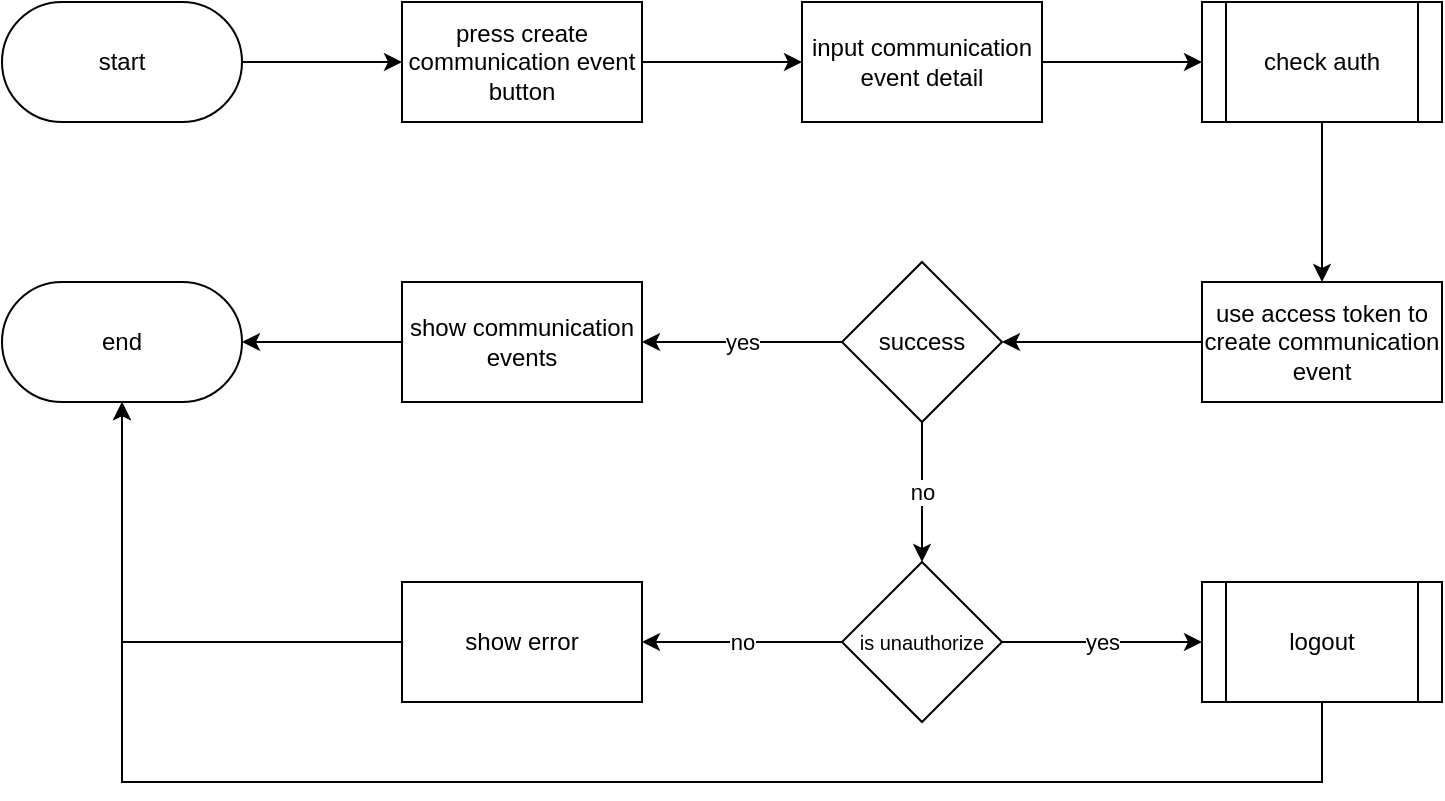 <mxfile version="28.1.2" pages="8">
  <diagram name="1 create communication event" id="m7Yng0EXJA9HZXMEzpOx">
    <mxGraphModel dx="1042" dy="626" grid="1" gridSize="10" guides="1" tooltips="1" connect="1" arrows="1" fold="1" page="1" pageScale="1" pageWidth="827" pageHeight="1169" math="0" shadow="0">
      <root>
        <mxCell id="fyy8SqprNCmXYm2Urojl-0" />
        <mxCell id="fyy8SqprNCmXYm2Urojl-1" parent="fyy8SqprNCmXYm2Urojl-0" />
        <mxCell id="fyy8SqprNCmXYm2Urojl-2" value="" style="edgeStyle=orthogonalEdgeStyle;rounded=0;orthogonalLoop=1;jettySize=auto;html=1;" parent="fyy8SqprNCmXYm2Urojl-1" source="fyy8SqprNCmXYm2Urojl-3" target="fyy8SqprNCmXYm2Urojl-6" edge="1">
          <mxGeometry relative="1" as="geometry" />
        </mxCell>
        <mxCell id="fyy8SqprNCmXYm2Urojl-3" value="start" style="rounded=1;whiteSpace=wrap;html=1;arcSize=50;" parent="fyy8SqprNCmXYm2Urojl-1" vertex="1">
          <mxGeometry x="20" y="30" width="120" height="60" as="geometry" />
        </mxCell>
        <mxCell id="fyy8SqprNCmXYm2Urojl-4" value="end" style="rounded=1;whiteSpace=wrap;html=1;arcSize=50;" parent="fyy8SqprNCmXYm2Urojl-1" vertex="1">
          <mxGeometry x="20" y="170" width="120" height="60" as="geometry" />
        </mxCell>
        <mxCell id="fyy8SqprNCmXYm2Urojl-5" value="" style="edgeStyle=orthogonalEdgeStyle;rounded=0;orthogonalLoop=1;jettySize=auto;html=1;" parent="fyy8SqprNCmXYm2Urojl-1" source="fyy8SqprNCmXYm2Urojl-6" target="fyy8SqprNCmXYm2Urojl-8" edge="1">
          <mxGeometry relative="1" as="geometry" />
        </mxCell>
        <mxCell id="fyy8SqprNCmXYm2Urojl-6" value="press create communication event button" style="whiteSpace=wrap;html=1;rounded=0;arcSize=50;" parent="fyy8SqprNCmXYm2Urojl-1" vertex="1">
          <mxGeometry x="220" y="30" width="120" height="60" as="geometry" />
        </mxCell>
        <mxCell id="fyy8SqprNCmXYm2Urojl-7" value="" style="edgeStyle=orthogonalEdgeStyle;rounded=0;orthogonalLoop=1;jettySize=auto;html=1;" parent="fyy8SqprNCmXYm2Urojl-1" source="fyy8SqprNCmXYm2Urojl-8" target="fyy8SqprNCmXYm2Urojl-10" edge="1">
          <mxGeometry relative="1" as="geometry" />
        </mxCell>
        <mxCell id="fyy8SqprNCmXYm2Urojl-8" value="input communication event detail" style="whiteSpace=wrap;html=1;rounded=0;arcSize=50;" parent="fyy8SqprNCmXYm2Urojl-1" vertex="1">
          <mxGeometry x="420" y="30" width="120" height="60" as="geometry" />
        </mxCell>
        <mxCell id="fyy8SqprNCmXYm2Urojl-9" value="" style="edgeStyle=orthogonalEdgeStyle;rounded=0;orthogonalLoop=1;jettySize=auto;html=1;" parent="fyy8SqprNCmXYm2Urojl-1" source="fyy8SqprNCmXYm2Urojl-10" target="fyy8SqprNCmXYm2Urojl-12" edge="1">
          <mxGeometry relative="1" as="geometry" />
        </mxCell>
        <mxCell id="fyy8SqprNCmXYm2Urojl-10" value="check auth" style="shape=process;whiteSpace=wrap;html=1;backgroundOutline=1;" parent="fyy8SqprNCmXYm2Urojl-1" vertex="1">
          <mxGeometry x="620" y="30" width="120" height="60" as="geometry" />
        </mxCell>
        <mxCell id="fyy8SqprNCmXYm2Urojl-11" value="" style="edgeStyle=orthogonalEdgeStyle;rounded=0;orthogonalLoop=1;jettySize=auto;html=1;" parent="fyy8SqprNCmXYm2Urojl-1" source="fyy8SqprNCmXYm2Urojl-12" target="fyy8SqprNCmXYm2Urojl-15" edge="1">
          <mxGeometry relative="1" as="geometry" />
        </mxCell>
        <mxCell id="fyy8SqprNCmXYm2Urojl-12" value="use access token to create communication event" style="whiteSpace=wrap;html=1;" parent="fyy8SqprNCmXYm2Urojl-1" vertex="1">
          <mxGeometry x="620" y="170" width="120" height="60" as="geometry" />
        </mxCell>
        <mxCell id="fyy8SqprNCmXYm2Urojl-13" value="yes" style="edgeStyle=orthogonalEdgeStyle;rounded=0;orthogonalLoop=1;jettySize=auto;html=1;" parent="fyy8SqprNCmXYm2Urojl-1" source="fyy8SqprNCmXYm2Urojl-15" target="fyy8SqprNCmXYm2Urojl-17" edge="1">
          <mxGeometry relative="1" as="geometry" />
        </mxCell>
        <mxCell id="fyy8SqprNCmXYm2Urojl-14" value="no" style="edgeStyle=orthogonalEdgeStyle;rounded=0;orthogonalLoop=1;jettySize=auto;html=1;" parent="fyy8SqprNCmXYm2Urojl-1" source="fyy8SqprNCmXYm2Urojl-15" target="fyy8SqprNCmXYm2Urojl-20" edge="1">
          <mxGeometry relative="1" as="geometry">
            <mxPoint x="480" y="310" as="targetPoint" />
          </mxGeometry>
        </mxCell>
        <mxCell id="fyy8SqprNCmXYm2Urojl-15" value="success" style="rhombus;whiteSpace=wrap;html=1;" parent="fyy8SqprNCmXYm2Urojl-1" vertex="1">
          <mxGeometry x="440" y="160" width="80" height="80" as="geometry" />
        </mxCell>
        <mxCell id="fyy8SqprNCmXYm2Urojl-16" style="edgeStyle=orthogonalEdgeStyle;rounded=0;orthogonalLoop=1;jettySize=auto;html=1;" parent="fyy8SqprNCmXYm2Urojl-1" source="fyy8SqprNCmXYm2Urojl-17" target="fyy8SqprNCmXYm2Urojl-4" edge="1">
          <mxGeometry relative="1" as="geometry" />
        </mxCell>
        <mxCell id="fyy8SqprNCmXYm2Urojl-17" value="show communication events" style="rounded=0;whiteSpace=wrap;html=1;" parent="fyy8SqprNCmXYm2Urojl-1" vertex="1">
          <mxGeometry x="220" y="170" width="120" height="60" as="geometry" />
        </mxCell>
        <mxCell id="fyy8SqprNCmXYm2Urojl-18" value="no" style="edgeStyle=orthogonalEdgeStyle;rounded=0;orthogonalLoop=1;jettySize=auto;html=1;" parent="fyy8SqprNCmXYm2Urojl-1" source="fyy8SqprNCmXYm2Urojl-20" target="fyy8SqprNCmXYm2Urojl-24" edge="1">
          <mxGeometry relative="1" as="geometry">
            <mxPoint x="320" y="350" as="targetPoint" />
          </mxGeometry>
        </mxCell>
        <mxCell id="fyy8SqprNCmXYm2Urojl-19" value="yes" style="edgeStyle=orthogonalEdgeStyle;rounded=0;orthogonalLoop=1;jettySize=auto;html=1;" parent="fyy8SqprNCmXYm2Urojl-1" source="fyy8SqprNCmXYm2Urojl-20" target="fyy8SqprNCmXYm2Urojl-22" edge="1">
          <mxGeometry relative="1" as="geometry">
            <mxPoint x="480" y="460" as="targetPoint" />
          </mxGeometry>
        </mxCell>
        <mxCell id="fyy8SqprNCmXYm2Urojl-20" value="&lt;font style=&quot;font-size: 10px;&quot;&gt;is unauthorize&lt;/font&gt;" style="rhombus;whiteSpace=wrap;html=1;" parent="fyy8SqprNCmXYm2Urojl-1" vertex="1">
          <mxGeometry x="440" y="310" width="80" height="80" as="geometry" />
        </mxCell>
        <mxCell id="fyy8SqprNCmXYm2Urojl-21" style="edgeStyle=orthogonalEdgeStyle;rounded=0;orthogonalLoop=1;jettySize=auto;html=1;" parent="fyy8SqprNCmXYm2Urojl-1" source="fyy8SqprNCmXYm2Urojl-22" target="fyy8SqprNCmXYm2Urojl-4" edge="1">
          <mxGeometry relative="1" as="geometry">
            <Array as="points">
              <mxPoint x="680" y="420" />
              <mxPoint x="80" y="420" />
            </Array>
          </mxGeometry>
        </mxCell>
        <mxCell id="fyy8SqprNCmXYm2Urojl-22" value="logout" style="shape=process;whiteSpace=wrap;html=1;backgroundOutline=1;" parent="fyy8SqprNCmXYm2Urojl-1" vertex="1">
          <mxGeometry x="620" y="320" width="120" height="60" as="geometry" />
        </mxCell>
        <mxCell id="fyy8SqprNCmXYm2Urojl-23" style="edgeStyle=orthogonalEdgeStyle;rounded=0;orthogonalLoop=1;jettySize=auto;html=1;" parent="fyy8SqprNCmXYm2Urojl-1" source="fyy8SqprNCmXYm2Urojl-24" target="fyy8SqprNCmXYm2Urojl-4" edge="1">
          <mxGeometry relative="1" as="geometry" />
        </mxCell>
        <mxCell id="fyy8SqprNCmXYm2Urojl-24" value="show error" style="rounded=0;whiteSpace=wrap;html=1;" parent="fyy8SqprNCmXYm2Urojl-1" vertex="1">
          <mxGeometry x="220" y="320" width="120" height="60" as="geometry" />
        </mxCell>
      </root>
    </mxGraphModel>
  </diagram>
  <diagram name="2 read communication events" id="e4UpjBRP90ihVO5HE0Sp">
    <mxGraphModel dx="1042" dy="626" grid="1" gridSize="10" guides="1" tooltips="1" connect="1" arrows="1" fold="1" page="1" pageScale="1" pageWidth="827" pageHeight="1169" math="0" shadow="0">
      <root>
        <mxCell id="pFDuo_NF6HeRQPMXjHqP-0" />
        <mxCell id="pFDuo_NF6HeRQPMXjHqP-1" parent="pFDuo_NF6HeRQPMXjHqP-0" />
        <mxCell id="pFDuo_NF6HeRQPMXjHqP-2" value="" style="edgeStyle=orthogonalEdgeStyle;rounded=0;orthogonalLoop=1;jettySize=auto;html=1;" parent="pFDuo_NF6HeRQPMXjHqP-1" source="pFDuo_NF6HeRQPMXjHqP-3" target="pFDuo_NF6HeRQPMXjHqP-6" edge="1">
          <mxGeometry relative="1" as="geometry" />
        </mxCell>
        <mxCell id="pFDuo_NF6HeRQPMXjHqP-3" value="start" style="rounded=1;whiteSpace=wrap;html=1;arcSize=50;" parent="pFDuo_NF6HeRQPMXjHqP-1" vertex="1">
          <mxGeometry x="20" y="20" width="120" height="60" as="geometry" />
        </mxCell>
        <mxCell id="pFDuo_NF6HeRQPMXjHqP-4" value="end" style="rounded=1;whiteSpace=wrap;html=1;arcSize=50;" parent="pFDuo_NF6HeRQPMXjHqP-1" vertex="1">
          <mxGeometry x="20" y="160" width="120" height="60" as="geometry" />
        </mxCell>
        <mxCell id="pFDuo_NF6HeRQPMXjHqP-5" value="" style="edgeStyle=orthogonalEdgeStyle;rounded=0;orthogonalLoop=1;jettySize=auto;html=1;" parent="pFDuo_NF6HeRQPMXjHqP-1" source="pFDuo_NF6HeRQPMXjHqP-6" target="pFDuo_NF6HeRQPMXjHqP-8" edge="1">
          <mxGeometry relative="1" as="geometry" />
        </mxCell>
        <mxCell id="pFDuo_NF6HeRQPMXjHqP-6" value="check auth" style="shape=process;whiteSpace=wrap;html=1;backgroundOutline=1;" parent="pFDuo_NF6HeRQPMXjHqP-1" vertex="1">
          <mxGeometry x="200" y="20" width="120" height="60" as="geometry" />
        </mxCell>
        <mxCell id="pFDuo_NF6HeRQPMXjHqP-7" value="" style="edgeStyle=orthogonalEdgeStyle;rounded=0;orthogonalLoop=1;jettySize=auto;html=1;" parent="pFDuo_NF6HeRQPMXjHqP-1" source="pFDuo_NF6HeRQPMXjHqP-8" target="pFDuo_NF6HeRQPMXjHqP-11" edge="1">
          <mxGeometry relative="1" as="geometry" />
        </mxCell>
        <mxCell id="pFDuo_NF6HeRQPMXjHqP-8" value="use access token to get communication events" style="whiteSpace=wrap;html=1;" parent="pFDuo_NF6HeRQPMXjHqP-1" vertex="1">
          <mxGeometry x="400" y="20" width="120" height="60" as="geometry" />
        </mxCell>
        <mxCell id="pFDuo_NF6HeRQPMXjHqP-9" value="no" style="edgeStyle=orthogonalEdgeStyle;rounded=0;orthogonalLoop=1;jettySize=auto;html=1;" parent="pFDuo_NF6HeRQPMXjHqP-1" source="pFDuo_NF6HeRQPMXjHqP-11" target="pFDuo_NF6HeRQPMXjHqP-13" edge="1">
          <mxGeometry relative="1" as="geometry" />
        </mxCell>
        <mxCell id="pFDuo_NF6HeRQPMXjHqP-10" value="yes" style="edgeStyle=orthogonalEdgeStyle;rounded=0;orthogonalLoop=1;jettySize=auto;html=1;" parent="pFDuo_NF6HeRQPMXjHqP-1" source="pFDuo_NF6HeRQPMXjHqP-11" target="pFDuo_NF6HeRQPMXjHqP-15" edge="1">
          <mxGeometry relative="1" as="geometry" />
        </mxCell>
        <mxCell id="pFDuo_NF6HeRQPMXjHqP-11" value="is success" style="rhombus;whiteSpace=wrap;html=1;" parent="pFDuo_NF6HeRQPMXjHqP-1" vertex="1">
          <mxGeometry x="420" y="150" width="80" height="80" as="geometry" />
        </mxCell>
        <mxCell id="pFDuo_NF6HeRQPMXjHqP-12" style="edgeStyle=orthogonalEdgeStyle;rounded=0;orthogonalLoop=1;jettySize=auto;html=1;" parent="pFDuo_NF6HeRQPMXjHqP-1" source="pFDuo_NF6HeRQPMXjHqP-13" target="pFDuo_NF6HeRQPMXjHqP-4" edge="1">
          <mxGeometry relative="1" as="geometry">
            <Array as="points">
              <mxPoint x="620" y="260" />
              <mxPoint x="80" y="260" />
            </Array>
          </mxGeometry>
        </mxCell>
        <mxCell id="pFDuo_NF6HeRQPMXjHqP-13" value="show error" style="whiteSpace=wrap;html=1;" parent="pFDuo_NF6HeRQPMXjHqP-1" vertex="1">
          <mxGeometry x="560" y="160" width="120" height="60" as="geometry" />
        </mxCell>
        <mxCell id="pFDuo_NF6HeRQPMXjHqP-14" style="edgeStyle=orthogonalEdgeStyle;rounded=0;orthogonalLoop=1;jettySize=auto;html=1;" parent="pFDuo_NF6HeRQPMXjHqP-1" source="pFDuo_NF6HeRQPMXjHqP-15" target="pFDuo_NF6HeRQPMXjHqP-4" edge="1">
          <mxGeometry relative="1" as="geometry" />
        </mxCell>
        <mxCell id="pFDuo_NF6HeRQPMXjHqP-15" value="show communication events" style="whiteSpace=wrap;html=1;" parent="pFDuo_NF6HeRQPMXjHqP-1" vertex="1">
          <mxGeometry x="200" y="160" width="120" height="60" as="geometry" />
        </mxCell>
      </root>
    </mxGraphModel>
  </diagram>
  <diagram name="3 update communication event" id="EqpJ2SRbPs0ACMfEXuLG">
    <mxGraphModel dx="1042" dy="626" grid="1" gridSize="10" guides="1" tooltips="1" connect="1" arrows="1" fold="1" page="1" pageScale="1" pageWidth="827" pageHeight="1169" math="0" shadow="0">
      <root>
        <mxCell id="pIjhXhE3gDOz_BYHJKuz-0" />
        <mxCell id="pIjhXhE3gDOz_BYHJKuz-1" parent="pIjhXhE3gDOz_BYHJKuz-0" />
        <mxCell id="pIjhXhE3gDOz_BYHJKuz-2" value="" style="edgeStyle=orthogonalEdgeStyle;rounded=0;orthogonalLoop=1;jettySize=auto;html=1;" parent="pIjhXhE3gDOz_BYHJKuz-1" source="pIjhXhE3gDOz_BYHJKuz-3" target="pIjhXhE3gDOz_BYHJKuz-6" edge="1">
          <mxGeometry relative="1" as="geometry" />
        </mxCell>
        <mxCell id="pIjhXhE3gDOz_BYHJKuz-3" value="start" style="rounded=1;whiteSpace=wrap;html=1;arcSize=50;" parent="pIjhXhE3gDOz_BYHJKuz-1" vertex="1">
          <mxGeometry x="20" y="30" width="120" height="60" as="geometry" />
        </mxCell>
        <mxCell id="pIjhXhE3gDOz_BYHJKuz-4" value="end" style="rounded=1;whiteSpace=wrap;html=1;arcSize=50;" parent="pIjhXhE3gDOz_BYHJKuz-1" vertex="1">
          <mxGeometry x="20" y="170" width="120" height="60" as="geometry" />
        </mxCell>
        <mxCell id="pIjhXhE3gDOz_BYHJKuz-5" value="" style="edgeStyle=orthogonalEdgeStyle;rounded=0;orthogonalLoop=1;jettySize=auto;html=1;" parent="pIjhXhE3gDOz_BYHJKuz-1" source="pIjhXhE3gDOz_BYHJKuz-6" target="pIjhXhE3gDOz_BYHJKuz-8" edge="1">
          <mxGeometry relative="1" as="geometry" />
        </mxCell>
        <mxCell id="pIjhXhE3gDOz_BYHJKuz-6" value="press update communication event button" style="whiteSpace=wrap;html=1;rounded=0;arcSize=50;" parent="pIjhXhE3gDOz_BYHJKuz-1" vertex="1">
          <mxGeometry x="220" y="30" width="120" height="60" as="geometry" />
        </mxCell>
        <mxCell id="pIjhXhE3gDOz_BYHJKuz-7" value="" style="edgeStyle=orthogonalEdgeStyle;rounded=0;orthogonalLoop=1;jettySize=auto;html=1;" parent="pIjhXhE3gDOz_BYHJKuz-1" source="pIjhXhE3gDOz_BYHJKuz-8" target="pIjhXhE3gDOz_BYHJKuz-10" edge="1">
          <mxGeometry relative="1" as="geometry" />
        </mxCell>
        <mxCell id="pIjhXhE3gDOz_BYHJKuz-8" value="update communication event detail" style="whiteSpace=wrap;html=1;rounded=0;arcSize=50;" parent="pIjhXhE3gDOz_BYHJKuz-1" vertex="1">
          <mxGeometry x="420" y="30" width="120" height="60" as="geometry" />
        </mxCell>
        <mxCell id="pIjhXhE3gDOz_BYHJKuz-9" value="" style="edgeStyle=orthogonalEdgeStyle;rounded=0;orthogonalLoop=1;jettySize=auto;html=1;" parent="pIjhXhE3gDOz_BYHJKuz-1" source="pIjhXhE3gDOz_BYHJKuz-10" target="pIjhXhE3gDOz_BYHJKuz-12" edge="1">
          <mxGeometry relative="1" as="geometry" />
        </mxCell>
        <mxCell id="pIjhXhE3gDOz_BYHJKuz-10" value="check auth" style="shape=process;whiteSpace=wrap;html=1;backgroundOutline=1;" parent="pIjhXhE3gDOz_BYHJKuz-1" vertex="1">
          <mxGeometry x="620" y="30" width="120" height="60" as="geometry" />
        </mxCell>
        <mxCell id="pIjhXhE3gDOz_BYHJKuz-11" value="" style="edgeStyle=orthogonalEdgeStyle;rounded=0;orthogonalLoop=1;jettySize=auto;html=1;" parent="pIjhXhE3gDOz_BYHJKuz-1" source="pIjhXhE3gDOz_BYHJKuz-12" target="pIjhXhE3gDOz_BYHJKuz-15" edge="1">
          <mxGeometry relative="1" as="geometry" />
        </mxCell>
        <mxCell id="pIjhXhE3gDOz_BYHJKuz-12" value="use access token to update communication event" style="whiteSpace=wrap;html=1;" parent="pIjhXhE3gDOz_BYHJKuz-1" vertex="1">
          <mxGeometry x="620" y="170" width="120" height="60" as="geometry" />
        </mxCell>
        <mxCell id="pIjhXhE3gDOz_BYHJKuz-13" value="yes" style="edgeStyle=orthogonalEdgeStyle;rounded=0;orthogonalLoop=1;jettySize=auto;html=1;" parent="pIjhXhE3gDOz_BYHJKuz-1" source="pIjhXhE3gDOz_BYHJKuz-15" target="pIjhXhE3gDOz_BYHJKuz-17" edge="1">
          <mxGeometry relative="1" as="geometry" />
        </mxCell>
        <mxCell id="pIjhXhE3gDOz_BYHJKuz-14" value="no" style="edgeStyle=orthogonalEdgeStyle;rounded=0;orthogonalLoop=1;jettySize=auto;html=1;" parent="pIjhXhE3gDOz_BYHJKuz-1" source="pIjhXhE3gDOz_BYHJKuz-15" target="pIjhXhE3gDOz_BYHJKuz-20" edge="1">
          <mxGeometry relative="1" as="geometry">
            <mxPoint x="480" y="310" as="targetPoint" />
          </mxGeometry>
        </mxCell>
        <mxCell id="pIjhXhE3gDOz_BYHJKuz-15" value="success" style="rhombus;whiteSpace=wrap;html=1;" parent="pIjhXhE3gDOz_BYHJKuz-1" vertex="1">
          <mxGeometry x="440" y="160" width="80" height="80" as="geometry" />
        </mxCell>
        <mxCell id="pIjhXhE3gDOz_BYHJKuz-16" style="edgeStyle=orthogonalEdgeStyle;rounded=0;orthogonalLoop=1;jettySize=auto;html=1;" parent="pIjhXhE3gDOz_BYHJKuz-1" source="pIjhXhE3gDOz_BYHJKuz-17" target="pIjhXhE3gDOz_BYHJKuz-4" edge="1">
          <mxGeometry relative="1" as="geometry" />
        </mxCell>
        <mxCell id="pIjhXhE3gDOz_BYHJKuz-17" value="show communication events" style="rounded=0;whiteSpace=wrap;html=1;" parent="pIjhXhE3gDOz_BYHJKuz-1" vertex="1">
          <mxGeometry x="220" y="170" width="120" height="60" as="geometry" />
        </mxCell>
        <mxCell id="pIjhXhE3gDOz_BYHJKuz-18" value="no" style="edgeStyle=orthogonalEdgeStyle;rounded=0;orthogonalLoop=1;jettySize=auto;html=1;" parent="pIjhXhE3gDOz_BYHJKuz-1" source="pIjhXhE3gDOz_BYHJKuz-20" target="pIjhXhE3gDOz_BYHJKuz-24" edge="1">
          <mxGeometry relative="1" as="geometry">
            <mxPoint x="320" y="350" as="targetPoint" />
          </mxGeometry>
        </mxCell>
        <mxCell id="pIjhXhE3gDOz_BYHJKuz-19" value="yes" style="edgeStyle=orthogonalEdgeStyle;rounded=0;orthogonalLoop=1;jettySize=auto;html=1;" parent="pIjhXhE3gDOz_BYHJKuz-1" source="pIjhXhE3gDOz_BYHJKuz-20" target="pIjhXhE3gDOz_BYHJKuz-22" edge="1">
          <mxGeometry relative="1" as="geometry">
            <mxPoint x="480" y="460" as="targetPoint" />
          </mxGeometry>
        </mxCell>
        <mxCell id="pIjhXhE3gDOz_BYHJKuz-20" value="&lt;font style=&quot;font-size: 10px;&quot;&gt;is unauthorize&lt;/font&gt;" style="rhombus;whiteSpace=wrap;html=1;" parent="pIjhXhE3gDOz_BYHJKuz-1" vertex="1">
          <mxGeometry x="440" y="310" width="80" height="80" as="geometry" />
        </mxCell>
        <mxCell id="pIjhXhE3gDOz_BYHJKuz-21" style="edgeStyle=orthogonalEdgeStyle;rounded=0;orthogonalLoop=1;jettySize=auto;html=1;" parent="pIjhXhE3gDOz_BYHJKuz-1" source="pIjhXhE3gDOz_BYHJKuz-22" target="pIjhXhE3gDOz_BYHJKuz-4" edge="1">
          <mxGeometry relative="1" as="geometry">
            <Array as="points">
              <mxPoint x="680" y="420" />
              <mxPoint x="80" y="420" />
            </Array>
          </mxGeometry>
        </mxCell>
        <mxCell id="pIjhXhE3gDOz_BYHJKuz-22" value="logout" style="shape=process;whiteSpace=wrap;html=1;backgroundOutline=1;" parent="pIjhXhE3gDOz_BYHJKuz-1" vertex="1">
          <mxGeometry x="620" y="320" width="120" height="60" as="geometry" />
        </mxCell>
        <mxCell id="pIjhXhE3gDOz_BYHJKuz-23" style="edgeStyle=orthogonalEdgeStyle;rounded=0;orthogonalLoop=1;jettySize=auto;html=1;" parent="pIjhXhE3gDOz_BYHJKuz-1" source="pIjhXhE3gDOz_BYHJKuz-24" target="pIjhXhE3gDOz_BYHJKuz-4" edge="1">
          <mxGeometry relative="1" as="geometry" />
        </mxCell>
        <mxCell id="pIjhXhE3gDOz_BYHJKuz-24" value="show error" style="rounded=0;whiteSpace=wrap;html=1;" parent="pIjhXhE3gDOz_BYHJKuz-1" vertex="1">
          <mxGeometry x="220" y="320" width="120" height="60" as="geometry" />
        </mxCell>
      </root>
    </mxGraphModel>
  </diagram>
  <diagram name="4 delete communication event" id="Be6cJoP0_4KwJ_Kv81P4">
    <mxGraphModel dx="1042" dy="626" grid="1" gridSize="10" guides="1" tooltips="1" connect="1" arrows="1" fold="1" page="1" pageScale="1" pageWidth="827" pageHeight="1169" math="0" shadow="0">
      <root>
        <mxCell id="9vcdNNpGtf2_4d6_ibxP-0" />
        <mxCell id="9vcdNNpGtf2_4d6_ibxP-1" parent="9vcdNNpGtf2_4d6_ibxP-0" />
        <mxCell id="9vcdNNpGtf2_4d6_ibxP-2" value="" style="edgeStyle=orthogonalEdgeStyle;rounded=0;orthogonalLoop=1;jettySize=auto;html=1;" parent="9vcdNNpGtf2_4d6_ibxP-1" source="9vcdNNpGtf2_4d6_ibxP-3" target="9vcdNNpGtf2_4d6_ibxP-6" edge="1">
          <mxGeometry relative="1" as="geometry" />
        </mxCell>
        <mxCell id="9vcdNNpGtf2_4d6_ibxP-3" value="start" style="rounded=1;whiteSpace=wrap;html=1;arcSize=50;" parent="9vcdNNpGtf2_4d6_ibxP-1" vertex="1">
          <mxGeometry x="20" y="30" width="120" height="60" as="geometry" />
        </mxCell>
        <mxCell id="9vcdNNpGtf2_4d6_ibxP-4" value="end" style="rounded=1;whiteSpace=wrap;html=1;arcSize=50;" parent="9vcdNNpGtf2_4d6_ibxP-1" vertex="1">
          <mxGeometry x="20" y="170" width="120" height="60" as="geometry" />
        </mxCell>
        <mxCell id="9vcdNNpGtf2_4d6_ibxP-5" value="" style="edgeStyle=orthogonalEdgeStyle;rounded=0;orthogonalLoop=1;jettySize=auto;html=1;" parent="9vcdNNpGtf2_4d6_ibxP-1" source="9vcdNNpGtf2_4d6_ibxP-6" target="9vcdNNpGtf2_4d6_ibxP-8" edge="1">
          <mxGeometry relative="1" as="geometry" />
        </mxCell>
        <mxCell id="9vcdNNpGtf2_4d6_ibxP-6" value="press update communication event button" style="whiteSpace=wrap;html=1;rounded=0;arcSize=50;" parent="9vcdNNpGtf2_4d6_ibxP-1" vertex="1">
          <mxGeometry x="220" y="30" width="120" height="60" as="geometry" />
        </mxCell>
        <mxCell id="9vcdNNpGtf2_4d6_ibxP-7" value="" style="edgeStyle=orthogonalEdgeStyle;rounded=0;orthogonalLoop=1;jettySize=auto;html=1;" parent="9vcdNNpGtf2_4d6_ibxP-1" source="9vcdNNpGtf2_4d6_ibxP-8" target="9vcdNNpGtf2_4d6_ibxP-10" edge="1">
          <mxGeometry relative="1" as="geometry" />
        </mxCell>
        <mxCell id="9vcdNNpGtf2_4d6_ibxP-8" value="press delete communication event button" style="whiteSpace=wrap;html=1;rounded=0;arcSize=50;" parent="9vcdNNpGtf2_4d6_ibxP-1" vertex="1">
          <mxGeometry x="420" y="30" width="120" height="60" as="geometry" />
        </mxCell>
        <mxCell id="9vcdNNpGtf2_4d6_ibxP-9" value="" style="edgeStyle=orthogonalEdgeStyle;rounded=0;orthogonalLoop=1;jettySize=auto;html=1;" parent="9vcdNNpGtf2_4d6_ibxP-1" source="9vcdNNpGtf2_4d6_ibxP-10" target="9vcdNNpGtf2_4d6_ibxP-12" edge="1">
          <mxGeometry relative="1" as="geometry" />
        </mxCell>
        <mxCell id="9vcdNNpGtf2_4d6_ibxP-10" value="check auth" style="shape=process;whiteSpace=wrap;html=1;backgroundOutline=1;" parent="9vcdNNpGtf2_4d6_ibxP-1" vertex="1">
          <mxGeometry x="620" y="30" width="120" height="60" as="geometry" />
        </mxCell>
        <mxCell id="9vcdNNpGtf2_4d6_ibxP-11" value="" style="edgeStyle=orthogonalEdgeStyle;rounded=0;orthogonalLoop=1;jettySize=auto;html=1;" parent="9vcdNNpGtf2_4d6_ibxP-1" source="9vcdNNpGtf2_4d6_ibxP-12" target="9vcdNNpGtf2_4d6_ibxP-15" edge="1">
          <mxGeometry relative="1" as="geometry" />
        </mxCell>
        <mxCell id="9vcdNNpGtf2_4d6_ibxP-12" value="use access token to delete communication event" style="whiteSpace=wrap;html=1;" parent="9vcdNNpGtf2_4d6_ibxP-1" vertex="1">
          <mxGeometry x="620" y="170" width="120" height="60" as="geometry" />
        </mxCell>
        <mxCell id="9vcdNNpGtf2_4d6_ibxP-13" value="yes" style="edgeStyle=orthogonalEdgeStyle;rounded=0;orthogonalLoop=1;jettySize=auto;html=1;" parent="9vcdNNpGtf2_4d6_ibxP-1" source="9vcdNNpGtf2_4d6_ibxP-15" target="9vcdNNpGtf2_4d6_ibxP-17" edge="1">
          <mxGeometry relative="1" as="geometry" />
        </mxCell>
        <mxCell id="9vcdNNpGtf2_4d6_ibxP-14" value="no" style="edgeStyle=orthogonalEdgeStyle;rounded=0;orthogonalLoop=1;jettySize=auto;html=1;" parent="9vcdNNpGtf2_4d6_ibxP-1" source="9vcdNNpGtf2_4d6_ibxP-15" target="9vcdNNpGtf2_4d6_ibxP-20" edge="1">
          <mxGeometry relative="1" as="geometry">
            <mxPoint x="480" y="310" as="targetPoint" />
          </mxGeometry>
        </mxCell>
        <mxCell id="9vcdNNpGtf2_4d6_ibxP-15" value="success" style="rhombus;whiteSpace=wrap;html=1;" parent="9vcdNNpGtf2_4d6_ibxP-1" vertex="1">
          <mxGeometry x="440" y="160" width="80" height="80" as="geometry" />
        </mxCell>
        <mxCell id="9vcdNNpGtf2_4d6_ibxP-16" style="edgeStyle=orthogonalEdgeStyle;rounded=0;orthogonalLoop=1;jettySize=auto;html=1;" parent="9vcdNNpGtf2_4d6_ibxP-1" source="9vcdNNpGtf2_4d6_ibxP-17" target="9vcdNNpGtf2_4d6_ibxP-4" edge="1">
          <mxGeometry relative="1" as="geometry" />
        </mxCell>
        <mxCell id="9vcdNNpGtf2_4d6_ibxP-17" value="show communication events" style="rounded=0;whiteSpace=wrap;html=1;" parent="9vcdNNpGtf2_4d6_ibxP-1" vertex="1">
          <mxGeometry x="220" y="170" width="120" height="60" as="geometry" />
        </mxCell>
        <mxCell id="9vcdNNpGtf2_4d6_ibxP-18" value="no" style="edgeStyle=orthogonalEdgeStyle;rounded=0;orthogonalLoop=1;jettySize=auto;html=1;" parent="9vcdNNpGtf2_4d6_ibxP-1" source="9vcdNNpGtf2_4d6_ibxP-20" target="9vcdNNpGtf2_4d6_ibxP-24" edge="1">
          <mxGeometry relative="1" as="geometry">
            <mxPoint x="320" y="350" as="targetPoint" />
          </mxGeometry>
        </mxCell>
        <mxCell id="9vcdNNpGtf2_4d6_ibxP-19" value="yes" style="edgeStyle=orthogonalEdgeStyle;rounded=0;orthogonalLoop=1;jettySize=auto;html=1;" parent="9vcdNNpGtf2_4d6_ibxP-1" source="9vcdNNpGtf2_4d6_ibxP-20" target="9vcdNNpGtf2_4d6_ibxP-22" edge="1">
          <mxGeometry relative="1" as="geometry">
            <mxPoint x="480" y="460" as="targetPoint" />
          </mxGeometry>
        </mxCell>
        <mxCell id="9vcdNNpGtf2_4d6_ibxP-20" value="&lt;font style=&quot;font-size: 10px;&quot;&gt;is unauthorize&lt;/font&gt;" style="rhombus;whiteSpace=wrap;html=1;" parent="9vcdNNpGtf2_4d6_ibxP-1" vertex="1">
          <mxGeometry x="440" y="310" width="80" height="80" as="geometry" />
        </mxCell>
        <mxCell id="9vcdNNpGtf2_4d6_ibxP-21" style="edgeStyle=orthogonalEdgeStyle;rounded=0;orthogonalLoop=1;jettySize=auto;html=1;" parent="9vcdNNpGtf2_4d6_ibxP-1" source="9vcdNNpGtf2_4d6_ibxP-22" target="9vcdNNpGtf2_4d6_ibxP-4" edge="1">
          <mxGeometry relative="1" as="geometry">
            <Array as="points">
              <mxPoint x="680" y="420" />
              <mxPoint x="80" y="420" />
            </Array>
          </mxGeometry>
        </mxCell>
        <mxCell id="9vcdNNpGtf2_4d6_ibxP-22" value="logout" style="shape=process;whiteSpace=wrap;html=1;backgroundOutline=1;" parent="9vcdNNpGtf2_4d6_ibxP-1" vertex="1">
          <mxGeometry x="620" y="320" width="120" height="60" as="geometry" />
        </mxCell>
        <mxCell id="9vcdNNpGtf2_4d6_ibxP-23" style="edgeStyle=orthogonalEdgeStyle;rounded=0;orthogonalLoop=1;jettySize=auto;html=1;" parent="9vcdNNpGtf2_4d6_ibxP-1" source="9vcdNNpGtf2_4d6_ibxP-24" target="9vcdNNpGtf2_4d6_ibxP-4" edge="1">
          <mxGeometry relative="1" as="geometry" />
        </mxCell>
        <mxCell id="9vcdNNpGtf2_4d6_ibxP-24" value="show error" style="rounded=0;whiteSpace=wrap;html=1;" parent="9vcdNNpGtf2_4d6_ibxP-1" vertex="1">
          <mxGeometry x="220" y="320" width="120" height="60" as="geometry" />
        </mxCell>
      </root>
    </mxGraphModel>
  </diagram>
  <diagram name="create mold" id="1QbWZeA6MTVED_bgXNjE">
    <mxGraphModel dx="1042" dy="626" grid="1" gridSize="10" guides="1" tooltips="1" connect="1" arrows="1" fold="1" page="1" pageScale="1" pageWidth="827" pageHeight="1169" math="0" shadow="0">
      <root>
        <mxCell id="XhHmiUflHOxw2_ojajZN-0" />
        <mxCell id="XhHmiUflHOxw2_ojajZN-1" parent="XhHmiUflHOxw2_ojajZN-0" />
        <mxCell id="XhHmiUflHOxw2_ojajZN-2" value="" style="edgeStyle=orthogonalEdgeStyle;rounded=0;orthogonalLoop=1;jettySize=auto;html=1;" parent="XhHmiUflHOxw2_ojajZN-1" source="XhHmiUflHOxw2_ojajZN-3" target="XhHmiUflHOxw2_ojajZN-6" edge="1">
          <mxGeometry relative="1" as="geometry" />
        </mxCell>
        <mxCell id="XhHmiUflHOxw2_ojajZN-3" value="start" style="rounded=1;whiteSpace=wrap;html=1;arcSize=50;" parent="XhHmiUflHOxw2_ojajZN-1" vertex="1">
          <mxGeometry x="20" y="30" width="120" height="60" as="geometry" />
        </mxCell>
        <mxCell id="XhHmiUflHOxw2_ojajZN-4" value="end" style="rounded=1;whiteSpace=wrap;html=1;arcSize=50;" parent="XhHmiUflHOxw2_ojajZN-1" vertex="1">
          <mxGeometry x="20" y="170" width="120" height="60" as="geometry" />
        </mxCell>
        <mxCell id="XhHmiUflHOxw2_ojajZN-5" value="" style="edgeStyle=orthogonalEdgeStyle;rounded=0;orthogonalLoop=1;jettySize=auto;html=1;" parent="XhHmiUflHOxw2_ojajZN-1" source="XhHmiUflHOxw2_ojajZN-6" target="XhHmiUflHOxw2_ojajZN-8" edge="1">
          <mxGeometry relative="1" as="geometry" />
        </mxCell>
        <mxCell id="XhHmiUflHOxw2_ojajZN-6" value="press create mold button" style="whiteSpace=wrap;html=1;rounded=0;arcSize=50;" parent="XhHmiUflHOxw2_ojajZN-1" vertex="1">
          <mxGeometry x="220" y="30" width="120" height="60" as="geometry" />
        </mxCell>
        <mxCell id="XhHmiUflHOxw2_ojajZN-7" value="" style="edgeStyle=orthogonalEdgeStyle;rounded=0;orthogonalLoop=1;jettySize=auto;html=1;" parent="XhHmiUflHOxw2_ojajZN-1" source="XhHmiUflHOxw2_ojajZN-8" target="XhHmiUflHOxw2_ojajZN-10" edge="1">
          <mxGeometry relative="1" as="geometry" />
        </mxCell>
        <mxCell id="XhHmiUflHOxw2_ojajZN-8" value="input mold detail" style="whiteSpace=wrap;html=1;rounded=0;arcSize=50;" parent="XhHmiUflHOxw2_ojajZN-1" vertex="1">
          <mxGeometry x="420" y="30" width="120" height="60" as="geometry" />
        </mxCell>
        <mxCell id="XhHmiUflHOxw2_ojajZN-9" value="" style="edgeStyle=orthogonalEdgeStyle;rounded=0;orthogonalLoop=1;jettySize=auto;html=1;" parent="XhHmiUflHOxw2_ojajZN-1" source="XhHmiUflHOxw2_ojajZN-10" target="XhHmiUflHOxw2_ojajZN-12" edge="1">
          <mxGeometry relative="1" as="geometry" />
        </mxCell>
        <mxCell id="XhHmiUflHOxw2_ojajZN-10" value="check auth" style="shape=process;whiteSpace=wrap;html=1;backgroundOutline=1;" parent="XhHmiUflHOxw2_ojajZN-1" vertex="1">
          <mxGeometry x="620" y="30" width="120" height="60" as="geometry" />
        </mxCell>
        <mxCell id="XhHmiUflHOxw2_ojajZN-11" value="" style="edgeStyle=orthogonalEdgeStyle;rounded=0;orthogonalLoop=1;jettySize=auto;html=1;" parent="XhHmiUflHOxw2_ojajZN-1" source="XhHmiUflHOxw2_ojajZN-12" target="XhHmiUflHOxw2_ojajZN-15" edge="1">
          <mxGeometry relative="1" as="geometry" />
        </mxCell>
        <mxCell id="XhHmiUflHOxw2_ojajZN-12" value="use access token to create mold" style="whiteSpace=wrap;html=1;" parent="XhHmiUflHOxw2_ojajZN-1" vertex="1">
          <mxGeometry x="620" y="170" width="120" height="60" as="geometry" />
        </mxCell>
        <mxCell id="XhHmiUflHOxw2_ojajZN-13" value="yes" style="edgeStyle=orthogonalEdgeStyle;rounded=0;orthogonalLoop=1;jettySize=auto;html=1;" parent="XhHmiUflHOxw2_ojajZN-1" source="XhHmiUflHOxw2_ojajZN-15" target="XhHmiUflHOxw2_ojajZN-17" edge="1">
          <mxGeometry relative="1" as="geometry" />
        </mxCell>
        <mxCell id="XhHmiUflHOxw2_ojajZN-14" value="no" style="edgeStyle=orthogonalEdgeStyle;rounded=0;orthogonalLoop=1;jettySize=auto;html=1;" parent="XhHmiUflHOxw2_ojajZN-1" source="XhHmiUflHOxw2_ojajZN-15" target="XhHmiUflHOxw2_ojajZN-20" edge="1">
          <mxGeometry relative="1" as="geometry">
            <mxPoint x="480" y="310" as="targetPoint" />
          </mxGeometry>
        </mxCell>
        <mxCell id="XhHmiUflHOxw2_ojajZN-15" value="success" style="rhombus;whiteSpace=wrap;html=1;" parent="XhHmiUflHOxw2_ojajZN-1" vertex="1">
          <mxGeometry x="440" y="160" width="80" height="80" as="geometry" />
        </mxCell>
        <mxCell id="XhHmiUflHOxw2_ojajZN-16" style="edgeStyle=orthogonalEdgeStyle;rounded=0;orthogonalLoop=1;jettySize=auto;html=1;" parent="XhHmiUflHOxw2_ojajZN-1" source="XhHmiUflHOxw2_ojajZN-17" target="XhHmiUflHOxw2_ojajZN-4" edge="1">
          <mxGeometry relative="1" as="geometry" />
        </mxCell>
        <mxCell id="XhHmiUflHOxw2_ojajZN-17" value="show molds" style="rounded=0;whiteSpace=wrap;html=1;" parent="XhHmiUflHOxw2_ojajZN-1" vertex="1">
          <mxGeometry x="220" y="170" width="120" height="60" as="geometry" />
        </mxCell>
        <mxCell id="XhHmiUflHOxw2_ojajZN-18" value="no" style="edgeStyle=orthogonalEdgeStyle;rounded=0;orthogonalLoop=1;jettySize=auto;html=1;" parent="XhHmiUflHOxw2_ojajZN-1" source="XhHmiUflHOxw2_ojajZN-20" target="XhHmiUflHOxw2_ojajZN-24" edge="1">
          <mxGeometry relative="1" as="geometry">
            <mxPoint x="320" y="350" as="targetPoint" />
          </mxGeometry>
        </mxCell>
        <mxCell id="XhHmiUflHOxw2_ojajZN-19" value="yes" style="edgeStyle=orthogonalEdgeStyle;rounded=0;orthogonalLoop=1;jettySize=auto;html=1;" parent="XhHmiUflHOxw2_ojajZN-1" source="XhHmiUflHOxw2_ojajZN-20" target="XhHmiUflHOxw2_ojajZN-22" edge="1">
          <mxGeometry relative="1" as="geometry">
            <mxPoint x="480" y="460" as="targetPoint" />
          </mxGeometry>
        </mxCell>
        <mxCell id="XhHmiUflHOxw2_ojajZN-20" value="&lt;font style=&quot;font-size: 10px;&quot;&gt;is unauthorize&lt;/font&gt;" style="rhombus;whiteSpace=wrap;html=1;" parent="XhHmiUflHOxw2_ojajZN-1" vertex="1">
          <mxGeometry x="440" y="310" width="80" height="80" as="geometry" />
        </mxCell>
        <mxCell id="XhHmiUflHOxw2_ojajZN-21" style="edgeStyle=orthogonalEdgeStyle;rounded=0;orthogonalLoop=1;jettySize=auto;html=1;" parent="XhHmiUflHOxw2_ojajZN-1" source="XhHmiUflHOxw2_ojajZN-22" target="XhHmiUflHOxw2_ojajZN-4" edge="1">
          <mxGeometry relative="1" as="geometry">
            <Array as="points">
              <mxPoint x="680" y="420" />
              <mxPoint x="80" y="420" />
            </Array>
          </mxGeometry>
        </mxCell>
        <mxCell id="XhHmiUflHOxw2_ojajZN-22" value="logout" style="shape=process;whiteSpace=wrap;html=1;backgroundOutline=1;" parent="XhHmiUflHOxw2_ojajZN-1" vertex="1">
          <mxGeometry x="620" y="320" width="120" height="60" as="geometry" />
        </mxCell>
        <mxCell id="XhHmiUflHOxw2_ojajZN-23" style="edgeStyle=orthogonalEdgeStyle;rounded=0;orthogonalLoop=1;jettySize=auto;html=1;" parent="XhHmiUflHOxw2_ojajZN-1" source="XhHmiUflHOxw2_ojajZN-24" target="XhHmiUflHOxw2_ojajZN-4" edge="1">
          <mxGeometry relative="1" as="geometry" />
        </mxCell>
        <mxCell id="XhHmiUflHOxw2_ojajZN-24" value="show error" style="rounded=0;whiteSpace=wrap;html=1;" parent="XhHmiUflHOxw2_ojajZN-1" vertex="1">
          <mxGeometry x="220" y="320" width="120" height="60" as="geometry" />
        </mxCell>
      </root>
    </mxGraphModel>
  </diagram>
  <diagram name="read mold" id="wGGgUZe2lC8epBErSkKW">
    <mxGraphModel dx="1042" dy="626" grid="1" gridSize="10" guides="1" tooltips="1" connect="1" arrows="1" fold="1" page="1" pageScale="1" pageWidth="827" pageHeight="1169" math="0" shadow="0">
      <root>
        <mxCell id="_BpClYvlnPE_yRXu2dc3-0" />
        <mxCell id="_BpClYvlnPE_yRXu2dc3-1" parent="_BpClYvlnPE_yRXu2dc3-0" />
        <mxCell id="_BpClYvlnPE_yRXu2dc3-2" value="" style="edgeStyle=orthogonalEdgeStyle;rounded=0;orthogonalLoop=1;jettySize=auto;html=1;" parent="_BpClYvlnPE_yRXu2dc3-1" source="_BpClYvlnPE_yRXu2dc3-3" target="_BpClYvlnPE_yRXu2dc3-6" edge="1">
          <mxGeometry relative="1" as="geometry" />
        </mxCell>
        <mxCell id="_BpClYvlnPE_yRXu2dc3-3" value="start" style="rounded=1;whiteSpace=wrap;html=1;arcSize=50;" parent="_BpClYvlnPE_yRXu2dc3-1" vertex="1">
          <mxGeometry x="20" y="20" width="120" height="60" as="geometry" />
        </mxCell>
        <mxCell id="_BpClYvlnPE_yRXu2dc3-4" value="end" style="rounded=1;whiteSpace=wrap;html=1;arcSize=50;" parent="_BpClYvlnPE_yRXu2dc3-1" vertex="1">
          <mxGeometry x="20" y="160" width="120" height="60" as="geometry" />
        </mxCell>
        <mxCell id="_BpClYvlnPE_yRXu2dc3-5" value="" style="edgeStyle=orthogonalEdgeStyle;rounded=0;orthogonalLoop=1;jettySize=auto;html=1;" parent="_BpClYvlnPE_yRXu2dc3-1" source="_BpClYvlnPE_yRXu2dc3-6" target="_BpClYvlnPE_yRXu2dc3-8" edge="1">
          <mxGeometry relative="1" as="geometry" />
        </mxCell>
        <mxCell id="_BpClYvlnPE_yRXu2dc3-6" value="check auth" style="shape=process;whiteSpace=wrap;html=1;backgroundOutline=1;" parent="_BpClYvlnPE_yRXu2dc3-1" vertex="1">
          <mxGeometry x="200" y="20" width="120" height="60" as="geometry" />
        </mxCell>
        <mxCell id="_BpClYvlnPE_yRXu2dc3-7" value="" style="edgeStyle=orthogonalEdgeStyle;rounded=0;orthogonalLoop=1;jettySize=auto;html=1;" parent="_BpClYvlnPE_yRXu2dc3-1" source="_BpClYvlnPE_yRXu2dc3-8" target="_BpClYvlnPE_yRXu2dc3-11" edge="1">
          <mxGeometry relative="1" as="geometry" />
        </mxCell>
        <mxCell id="_BpClYvlnPE_yRXu2dc3-8" value="use access token to get molds" style="whiteSpace=wrap;html=1;" parent="_BpClYvlnPE_yRXu2dc3-1" vertex="1">
          <mxGeometry x="400" y="20" width="120" height="60" as="geometry" />
        </mxCell>
        <mxCell id="_BpClYvlnPE_yRXu2dc3-9" value="no" style="edgeStyle=orthogonalEdgeStyle;rounded=0;orthogonalLoop=1;jettySize=auto;html=1;" parent="_BpClYvlnPE_yRXu2dc3-1" source="_BpClYvlnPE_yRXu2dc3-11" target="_BpClYvlnPE_yRXu2dc3-13" edge="1">
          <mxGeometry relative="1" as="geometry" />
        </mxCell>
        <mxCell id="_BpClYvlnPE_yRXu2dc3-10" value="yes" style="edgeStyle=orthogonalEdgeStyle;rounded=0;orthogonalLoop=1;jettySize=auto;html=1;" parent="_BpClYvlnPE_yRXu2dc3-1" source="_BpClYvlnPE_yRXu2dc3-11" target="_BpClYvlnPE_yRXu2dc3-15" edge="1">
          <mxGeometry relative="1" as="geometry" />
        </mxCell>
        <mxCell id="_BpClYvlnPE_yRXu2dc3-11" value="is success" style="rhombus;whiteSpace=wrap;html=1;" parent="_BpClYvlnPE_yRXu2dc3-1" vertex="1">
          <mxGeometry x="420" y="150" width="80" height="80" as="geometry" />
        </mxCell>
        <mxCell id="_BpClYvlnPE_yRXu2dc3-12" style="edgeStyle=orthogonalEdgeStyle;rounded=0;orthogonalLoop=1;jettySize=auto;html=1;" parent="_BpClYvlnPE_yRXu2dc3-1" source="_BpClYvlnPE_yRXu2dc3-13" target="_BpClYvlnPE_yRXu2dc3-4" edge="1">
          <mxGeometry relative="1" as="geometry">
            <Array as="points">
              <mxPoint x="620" y="260" />
              <mxPoint x="80" y="260" />
            </Array>
          </mxGeometry>
        </mxCell>
        <mxCell id="_BpClYvlnPE_yRXu2dc3-13" value="show error" style="whiteSpace=wrap;html=1;" parent="_BpClYvlnPE_yRXu2dc3-1" vertex="1">
          <mxGeometry x="560" y="160" width="120" height="60" as="geometry" />
        </mxCell>
        <mxCell id="_BpClYvlnPE_yRXu2dc3-14" style="edgeStyle=orthogonalEdgeStyle;rounded=0;orthogonalLoop=1;jettySize=auto;html=1;" parent="_BpClYvlnPE_yRXu2dc3-1" source="_BpClYvlnPE_yRXu2dc3-15" target="_BpClYvlnPE_yRXu2dc3-4" edge="1">
          <mxGeometry relative="1" as="geometry" />
        </mxCell>
        <mxCell id="_BpClYvlnPE_yRXu2dc3-15" value="show molds" style="whiteSpace=wrap;html=1;" parent="_BpClYvlnPE_yRXu2dc3-1" vertex="1">
          <mxGeometry x="200" y="160" width="120" height="60" as="geometry" />
        </mxCell>
      </root>
    </mxGraphModel>
  </diagram>
  <diagram name="update mold" id="R51m7mTaeBvdWb_c1dK4">
    <mxGraphModel dx="1042" dy="626" grid="1" gridSize="10" guides="1" tooltips="1" connect="1" arrows="1" fold="1" page="1" pageScale="1" pageWidth="827" pageHeight="1169" math="0" shadow="0">
      <root>
        <mxCell id="AvFdiS71eTT8Rk40K7gw-0" />
        <mxCell id="AvFdiS71eTT8Rk40K7gw-1" parent="AvFdiS71eTT8Rk40K7gw-0" />
        <mxCell id="AvFdiS71eTT8Rk40K7gw-2" value="" style="edgeStyle=orthogonalEdgeStyle;rounded=0;orthogonalLoop=1;jettySize=auto;html=1;" parent="AvFdiS71eTT8Rk40K7gw-1" source="AvFdiS71eTT8Rk40K7gw-3" target="AvFdiS71eTT8Rk40K7gw-6" edge="1">
          <mxGeometry relative="1" as="geometry" />
        </mxCell>
        <mxCell id="AvFdiS71eTT8Rk40K7gw-3" value="start" style="rounded=1;whiteSpace=wrap;html=1;arcSize=50;" parent="AvFdiS71eTT8Rk40K7gw-1" vertex="1">
          <mxGeometry x="20" y="30" width="120" height="60" as="geometry" />
        </mxCell>
        <mxCell id="AvFdiS71eTT8Rk40K7gw-4" value="end" style="rounded=1;whiteSpace=wrap;html=1;arcSize=50;" parent="AvFdiS71eTT8Rk40K7gw-1" vertex="1">
          <mxGeometry x="20" y="170" width="120" height="60" as="geometry" />
        </mxCell>
        <mxCell id="AvFdiS71eTT8Rk40K7gw-5" value="" style="edgeStyle=orthogonalEdgeStyle;rounded=0;orthogonalLoop=1;jettySize=auto;html=1;" parent="AvFdiS71eTT8Rk40K7gw-1" source="AvFdiS71eTT8Rk40K7gw-6" target="AvFdiS71eTT8Rk40K7gw-8" edge="1">
          <mxGeometry relative="1" as="geometry" />
        </mxCell>
        <mxCell id="AvFdiS71eTT8Rk40K7gw-6" value="press update mold button" style="whiteSpace=wrap;html=1;rounded=0;arcSize=50;" parent="AvFdiS71eTT8Rk40K7gw-1" vertex="1">
          <mxGeometry x="220" y="30" width="120" height="60" as="geometry" />
        </mxCell>
        <mxCell id="AvFdiS71eTT8Rk40K7gw-7" value="" style="edgeStyle=orthogonalEdgeStyle;rounded=0;orthogonalLoop=1;jettySize=auto;html=1;" parent="AvFdiS71eTT8Rk40K7gw-1" source="AvFdiS71eTT8Rk40K7gw-8" target="AvFdiS71eTT8Rk40K7gw-10" edge="1">
          <mxGeometry relative="1" as="geometry" />
        </mxCell>
        <mxCell id="AvFdiS71eTT8Rk40K7gw-8" value="update mold detail" style="whiteSpace=wrap;html=1;rounded=0;arcSize=50;" parent="AvFdiS71eTT8Rk40K7gw-1" vertex="1">
          <mxGeometry x="420" y="30" width="120" height="60" as="geometry" />
        </mxCell>
        <mxCell id="AvFdiS71eTT8Rk40K7gw-9" value="" style="edgeStyle=orthogonalEdgeStyle;rounded=0;orthogonalLoop=1;jettySize=auto;html=1;" parent="AvFdiS71eTT8Rk40K7gw-1" source="AvFdiS71eTT8Rk40K7gw-10" target="AvFdiS71eTT8Rk40K7gw-12" edge="1">
          <mxGeometry relative="1" as="geometry" />
        </mxCell>
        <mxCell id="AvFdiS71eTT8Rk40K7gw-10" value="check auth" style="shape=process;whiteSpace=wrap;html=1;backgroundOutline=1;" parent="AvFdiS71eTT8Rk40K7gw-1" vertex="1">
          <mxGeometry x="620" y="30" width="120" height="60" as="geometry" />
        </mxCell>
        <mxCell id="AvFdiS71eTT8Rk40K7gw-11" value="" style="edgeStyle=orthogonalEdgeStyle;rounded=0;orthogonalLoop=1;jettySize=auto;html=1;" parent="AvFdiS71eTT8Rk40K7gw-1" source="AvFdiS71eTT8Rk40K7gw-12" target="AvFdiS71eTT8Rk40K7gw-15" edge="1">
          <mxGeometry relative="1" as="geometry" />
        </mxCell>
        <mxCell id="AvFdiS71eTT8Rk40K7gw-12" value="use access token to update mold" style="whiteSpace=wrap;html=1;" parent="AvFdiS71eTT8Rk40K7gw-1" vertex="1">
          <mxGeometry x="620" y="170" width="120" height="60" as="geometry" />
        </mxCell>
        <mxCell id="AvFdiS71eTT8Rk40K7gw-13" value="yes" style="edgeStyle=orthogonalEdgeStyle;rounded=0;orthogonalLoop=1;jettySize=auto;html=1;" parent="AvFdiS71eTT8Rk40K7gw-1" source="AvFdiS71eTT8Rk40K7gw-15" target="AvFdiS71eTT8Rk40K7gw-17" edge="1">
          <mxGeometry relative="1" as="geometry" />
        </mxCell>
        <mxCell id="AvFdiS71eTT8Rk40K7gw-14" value="no" style="edgeStyle=orthogonalEdgeStyle;rounded=0;orthogonalLoop=1;jettySize=auto;html=1;" parent="AvFdiS71eTT8Rk40K7gw-1" source="AvFdiS71eTT8Rk40K7gw-15" target="AvFdiS71eTT8Rk40K7gw-20" edge="1">
          <mxGeometry relative="1" as="geometry">
            <mxPoint x="480" y="310" as="targetPoint" />
          </mxGeometry>
        </mxCell>
        <mxCell id="AvFdiS71eTT8Rk40K7gw-15" value="success" style="rhombus;whiteSpace=wrap;html=1;" parent="AvFdiS71eTT8Rk40K7gw-1" vertex="1">
          <mxGeometry x="440" y="160" width="80" height="80" as="geometry" />
        </mxCell>
        <mxCell id="AvFdiS71eTT8Rk40K7gw-16" style="edgeStyle=orthogonalEdgeStyle;rounded=0;orthogonalLoop=1;jettySize=auto;html=1;" parent="AvFdiS71eTT8Rk40K7gw-1" source="AvFdiS71eTT8Rk40K7gw-17" target="AvFdiS71eTT8Rk40K7gw-4" edge="1">
          <mxGeometry relative="1" as="geometry" />
        </mxCell>
        <mxCell id="AvFdiS71eTT8Rk40K7gw-17" value="show molds" style="rounded=0;whiteSpace=wrap;html=1;" parent="AvFdiS71eTT8Rk40K7gw-1" vertex="1">
          <mxGeometry x="220" y="170" width="120" height="60" as="geometry" />
        </mxCell>
        <mxCell id="AvFdiS71eTT8Rk40K7gw-18" value="no" style="edgeStyle=orthogonalEdgeStyle;rounded=0;orthogonalLoop=1;jettySize=auto;html=1;" parent="AvFdiS71eTT8Rk40K7gw-1" source="AvFdiS71eTT8Rk40K7gw-20" target="AvFdiS71eTT8Rk40K7gw-24" edge="1">
          <mxGeometry relative="1" as="geometry">
            <mxPoint x="320" y="350" as="targetPoint" />
          </mxGeometry>
        </mxCell>
        <mxCell id="AvFdiS71eTT8Rk40K7gw-19" value="yes" style="edgeStyle=orthogonalEdgeStyle;rounded=0;orthogonalLoop=1;jettySize=auto;html=1;" parent="AvFdiS71eTT8Rk40K7gw-1" source="AvFdiS71eTT8Rk40K7gw-20" target="AvFdiS71eTT8Rk40K7gw-22" edge="1">
          <mxGeometry relative="1" as="geometry">
            <mxPoint x="480" y="460" as="targetPoint" />
          </mxGeometry>
        </mxCell>
        <mxCell id="AvFdiS71eTT8Rk40K7gw-20" value="&lt;font style=&quot;font-size: 10px;&quot;&gt;is unauthorize&lt;/font&gt;" style="rhombus;whiteSpace=wrap;html=1;" parent="AvFdiS71eTT8Rk40K7gw-1" vertex="1">
          <mxGeometry x="440" y="310" width="80" height="80" as="geometry" />
        </mxCell>
        <mxCell id="AvFdiS71eTT8Rk40K7gw-21" style="edgeStyle=orthogonalEdgeStyle;rounded=0;orthogonalLoop=1;jettySize=auto;html=1;" parent="AvFdiS71eTT8Rk40K7gw-1" source="AvFdiS71eTT8Rk40K7gw-22" target="AvFdiS71eTT8Rk40K7gw-4" edge="1">
          <mxGeometry relative="1" as="geometry">
            <Array as="points">
              <mxPoint x="680" y="420" />
              <mxPoint x="80" y="420" />
            </Array>
          </mxGeometry>
        </mxCell>
        <mxCell id="AvFdiS71eTT8Rk40K7gw-22" value="logout" style="shape=process;whiteSpace=wrap;html=1;backgroundOutline=1;" parent="AvFdiS71eTT8Rk40K7gw-1" vertex="1">
          <mxGeometry x="620" y="320" width="120" height="60" as="geometry" />
        </mxCell>
        <mxCell id="AvFdiS71eTT8Rk40K7gw-23" style="edgeStyle=orthogonalEdgeStyle;rounded=0;orthogonalLoop=1;jettySize=auto;html=1;" parent="AvFdiS71eTT8Rk40K7gw-1" source="AvFdiS71eTT8Rk40K7gw-24" target="AvFdiS71eTT8Rk40K7gw-4" edge="1">
          <mxGeometry relative="1" as="geometry" />
        </mxCell>
        <mxCell id="AvFdiS71eTT8Rk40K7gw-24" value="show error" style="rounded=0;whiteSpace=wrap;html=1;" parent="AvFdiS71eTT8Rk40K7gw-1" vertex="1">
          <mxGeometry x="220" y="320" width="120" height="60" as="geometry" />
        </mxCell>
      </root>
    </mxGraphModel>
  </diagram>
  <diagram name="delete mold" id="BO1FANsMqSMiUf1Cz9Kc">
    <mxGraphModel dx="1042" dy="626" grid="1" gridSize="10" guides="1" tooltips="1" connect="1" arrows="1" fold="1" page="1" pageScale="1" pageWidth="827" pageHeight="1169" math="0" shadow="0">
      <root>
        <mxCell id="RvTqQkzqZXYG2zMOyX2--0" />
        <mxCell id="RvTqQkzqZXYG2zMOyX2--1" parent="RvTqQkzqZXYG2zMOyX2--0" />
        <mxCell id="RvTqQkzqZXYG2zMOyX2--2" value="" style="edgeStyle=orthogonalEdgeStyle;rounded=0;orthogonalLoop=1;jettySize=auto;html=1;" parent="RvTqQkzqZXYG2zMOyX2--1" source="RvTqQkzqZXYG2zMOyX2--3" target="RvTqQkzqZXYG2zMOyX2--6" edge="1">
          <mxGeometry relative="1" as="geometry" />
        </mxCell>
        <mxCell id="RvTqQkzqZXYG2zMOyX2--3" value="start" style="rounded=1;whiteSpace=wrap;html=1;arcSize=50;" parent="RvTqQkzqZXYG2zMOyX2--1" vertex="1">
          <mxGeometry x="20" y="30" width="120" height="60" as="geometry" />
        </mxCell>
        <mxCell id="RvTqQkzqZXYG2zMOyX2--4" value="end" style="rounded=1;whiteSpace=wrap;html=1;arcSize=50;" parent="RvTqQkzqZXYG2zMOyX2--1" vertex="1">
          <mxGeometry x="20" y="170" width="120" height="60" as="geometry" />
        </mxCell>
        <mxCell id="RvTqQkzqZXYG2zMOyX2--5" value="" style="edgeStyle=orthogonalEdgeStyle;rounded=0;orthogonalLoop=1;jettySize=auto;html=1;" parent="RvTqQkzqZXYG2zMOyX2--1" source="RvTqQkzqZXYG2zMOyX2--6" target="RvTqQkzqZXYG2zMOyX2--8" edge="1">
          <mxGeometry relative="1" as="geometry" />
        </mxCell>
        <mxCell id="RvTqQkzqZXYG2zMOyX2--6" value="press update mold button" style="whiteSpace=wrap;html=1;rounded=0;arcSize=50;" parent="RvTqQkzqZXYG2zMOyX2--1" vertex="1">
          <mxGeometry x="220" y="30" width="120" height="60" as="geometry" />
        </mxCell>
        <mxCell id="RvTqQkzqZXYG2zMOyX2--7" value="" style="edgeStyle=orthogonalEdgeStyle;rounded=0;orthogonalLoop=1;jettySize=auto;html=1;" parent="RvTqQkzqZXYG2zMOyX2--1" source="RvTqQkzqZXYG2zMOyX2--8" target="RvTqQkzqZXYG2zMOyX2--10" edge="1">
          <mxGeometry relative="1" as="geometry" />
        </mxCell>
        <mxCell id="RvTqQkzqZXYG2zMOyX2--8" value="press delete mold button" style="whiteSpace=wrap;html=1;rounded=0;arcSize=50;" parent="RvTqQkzqZXYG2zMOyX2--1" vertex="1">
          <mxGeometry x="420" y="30" width="120" height="60" as="geometry" />
        </mxCell>
        <mxCell id="RvTqQkzqZXYG2zMOyX2--9" value="" style="edgeStyle=orthogonalEdgeStyle;rounded=0;orthogonalLoop=1;jettySize=auto;html=1;" parent="RvTqQkzqZXYG2zMOyX2--1" source="RvTqQkzqZXYG2zMOyX2--10" target="RvTqQkzqZXYG2zMOyX2--12" edge="1">
          <mxGeometry relative="1" as="geometry" />
        </mxCell>
        <mxCell id="RvTqQkzqZXYG2zMOyX2--10" value="check auth" style="shape=process;whiteSpace=wrap;html=1;backgroundOutline=1;" parent="RvTqQkzqZXYG2zMOyX2--1" vertex="1">
          <mxGeometry x="620" y="30" width="120" height="60" as="geometry" />
        </mxCell>
        <mxCell id="RvTqQkzqZXYG2zMOyX2--11" value="" style="edgeStyle=orthogonalEdgeStyle;rounded=0;orthogonalLoop=1;jettySize=auto;html=1;" parent="RvTqQkzqZXYG2zMOyX2--1" source="RvTqQkzqZXYG2zMOyX2--12" target="RvTqQkzqZXYG2zMOyX2--15" edge="1">
          <mxGeometry relative="1" as="geometry" />
        </mxCell>
        <mxCell id="RvTqQkzqZXYG2zMOyX2--12" value="use access token to delete mold" style="whiteSpace=wrap;html=1;" parent="RvTqQkzqZXYG2zMOyX2--1" vertex="1">
          <mxGeometry x="620" y="170" width="120" height="60" as="geometry" />
        </mxCell>
        <mxCell id="RvTqQkzqZXYG2zMOyX2--13" value="yes" style="edgeStyle=orthogonalEdgeStyle;rounded=0;orthogonalLoop=1;jettySize=auto;html=1;" parent="RvTqQkzqZXYG2zMOyX2--1" source="RvTqQkzqZXYG2zMOyX2--15" target="RvTqQkzqZXYG2zMOyX2--17" edge="1">
          <mxGeometry relative="1" as="geometry" />
        </mxCell>
        <mxCell id="RvTqQkzqZXYG2zMOyX2--14" value="no" style="edgeStyle=orthogonalEdgeStyle;rounded=0;orthogonalLoop=1;jettySize=auto;html=1;" parent="RvTqQkzqZXYG2zMOyX2--1" source="RvTqQkzqZXYG2zMOyX2--15" target="RvTqQkzqZXYG2zMOyX2--20" edge="1">
          <mxGeometry relative="1" as="geometry">
            <mxPoint x="480" y="310" as="targetPoint" />
          </mxGeometry>
        </mxCell>
        <mxCell id="RvTqQkzqZXYG2zMOyX2--15" value="success" style="rhombus;whiteSpace=wrap;html=1;" parent="RvTqQkzqZXYG2zMOyX2--1" vertex="1">
          <mxGeometry x="440" y="160" width="80" height="80" as="geometry" />
        </mxCell>
        <mxCell id="RvTqQkzqZXYG2zMOyX2--16" style="edgeStyle=orthogonalEdgeStyle;rounded=0;orthogonalLoop=1;jettySize=auto;html=1;" parent="RvTqQkzqZXYG2zMOyX2--1" source="RvTqQkzqZXYG2zMOyX2--17" target="RvTqQkzqZXYG2zMOyX2--4" edge="1">
          <mxGeometry relative="1" as="geometry" />
        </mxCell>
        <mxCell id="RvTqQkzqZXYG2zMOyX2--17" value="show molds" style="rounded=0;whiteSpace=wrap;html=1;" parent="RvTqQkzqZXYG2zMOyX2--1" vertex="1">
          <mxGeometry x="220" y="170" width="120" height="60" as="geometry" />
        </mxCell>
        <mxCell id="RvTqQkzqZXYG2zMOyX2--18" value="no" style="edgeStyle=orthogonalEdgeStyle;rounded=0;orthogonalLoop=1;jettySize=auto;html=1;" parent="RvTqQkzqZXYG2zMOyX2--1" source="RvTqQkzqZXYG2zMOyX2--20" target="RvTqQkzqZXYG2zMOyX2--24" edge="1">
          <mxGeometry relative="1" as="geometry">
            <mxPoint x="320" y="350" as="targetPoint" />
          </mxGeometry>
        </mxCell>
        <mxCell id="RvTqQkzqZXYG2zMOyX2--19" value="yes" style="edgeStyle=orthogonalEdgeStyle;rounded=0;orthogonalLoop=1;jettySize=auto;html=1;" parent="RvTqQkzqZXYG2zMOyX2--1" source="RvTqQkzqZXYG2zMOyX2--20" target="RvTqQkzqZXYG2zMOyX2--22" edge="1">
          <mxGeometry relative="1" as="geometry">
            <mxPoint x="480" y="460" as="targetPoint" />
          </mxGeometry>
        </mxCell>
        <mxCell id="RvTqQkzqZXYG2zMOyX2--20" value="&lt;font style=&quot;font-size: 10px;&quot;&gt;is unauthorize&lt;/font&gt;" style="rhombus;whiteSpace=wrap;html=1;" parent="RvTqQkzqZXYG2zMOyX2--1" vertex="1">
          <mxGeometry x="440" y="310" width="80" height="80" as="geometry" />
        </mxCell>
        <mxCell id="RvTqQkzqZXYG2zMOyX2--21" style="edgeStyle=orthogonalEdgeStyle;rounded=0;orthogonalLoop=1;jettySize=auto;html=1;" parent="RvTqQkzqZXYG2zMOyX2--1" source="RvTqQkzqZXYG2zMOyX2--22" target="RvTqQkzqZXYG2zMOyX2--4" edge="1">
          <mxGeometry relative="1" as="geometry">
            <Array as="points">
              <mxPoint x="680" y="420" />
              <mxPoint x="80" y="420" />
            </Array>
          </mxGeometry>
        </mxCell>
        <mxCell id="RvTqQkzqZXYG2zMOyX2--22" value="logout" style="shape=process;whiteSpace=wrap;html=1;backgroundOutline=1;" parent="RvTqQkzqZXYG2zMOyX2--1" vertex="1">
          <mxGeometry x="620" y="320" width="120" height="60" as="geometry" />
        </mxCell>
        <mxCell id="RvTqQkzqZXYG2zMOyX2--23" style="edgeStyle=orthogonalEdgeStyle;rounded=0;orthogonalLoop=1;jettySize=auto;html=1;" parent="RvTqQkzqZXYG2zMOyX2--1" source="RvTqQkzqZXYG2zMOyX2--24" target="RvTqQkzqZXYG2zMOyX2--4" edge="1">
          <mxGeometry relative="1" as="geometry" />
        </mxCell>
        <mxCell id="RvTqQkzqZXYG2zMOyX2--24" value="show error" style="rounded=0;whiteSpace=wrap;html=1;" parent="RvTqQkzqZXYG2zMOyX2--1" vertex="1">
          <mxGeometry x="220" y="320" width="120" height="60" as="geometry" />
        </mxCell>
      </root>
    </mxGraphModel>
  </diagram>
</mxfile>
